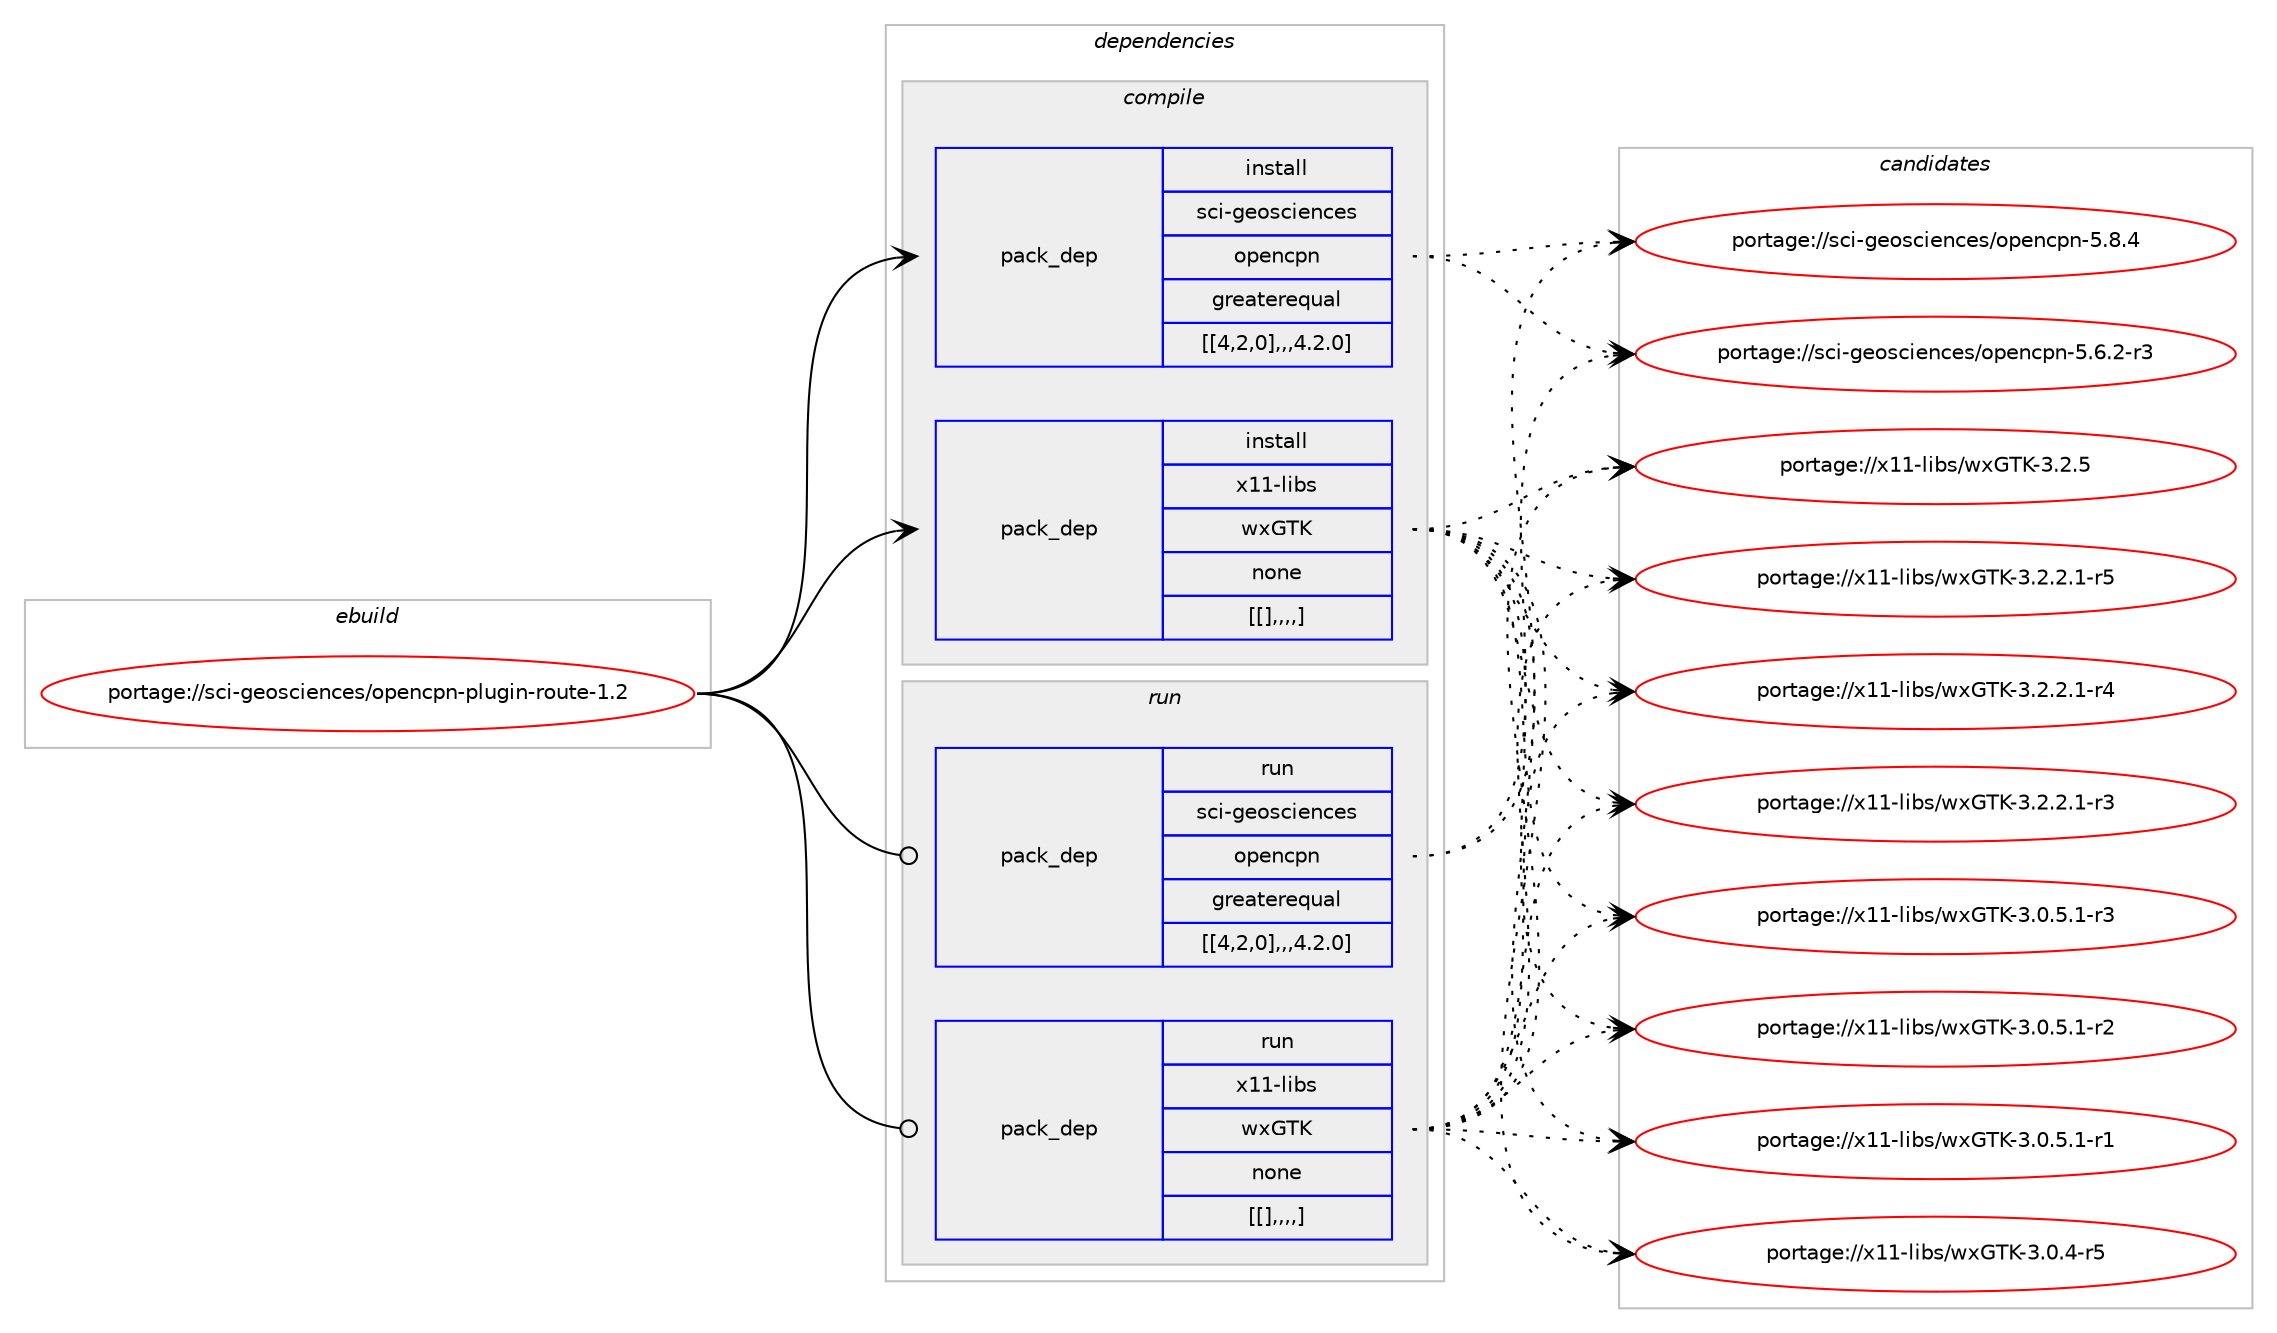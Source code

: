 digraph prolog {

# *************
# Graph options
# *************

newrank=true;
concentrate=true;
compound=true;
graph [rankdir=LR,fontname=Helvetica,fontsize=10,ranksep=1.5];#, ranksep=2.5, nodesep=0.2];
edge  [arrowhead=vee];
node  [fontname=Helvetica,fontsize=10];

# **********
# The ebuild
# **********

subgraph cluster_leftcol {
color=gray;
label=<<i>ebuild</i>>;
id [label="portage://sci-geosciences/opencpn-plugin-route-1.2", color=red, width=4, href="../sci-geosciences/opencpn-plugin-route-1.2.svg"];
}

# ****************
# The dependencies
# ****************

subgraph cluster_midcol {
color=gray;
label=<<i>dependencies</i>>;
subgraph cluster_compile {
fillcolor="#eeeeee";
style=filled;
label=<<i>compile</i>>;
subgraph pack301665 {
dependency413463 [label=<<TABLE BORDER="0" CELLBORDER="1" CELLSPACING="0" CELLPADDING="4" WIDTH="220"><TR><TD ROWSPAN="6" CELLPADDING="30">pack_dep</TD></TR><TR><TD WIDTH="110">install</TD></TR><TR><TD>sci-geosciences</TD></TR><TR><TD>opencpn</TD></TR><TR><TD>greaterequal</TD></TR><TR><TD>[[4,2,0],,,4.2.0]</TD></TR></TABLE>>, shape=none, color=blue];
}
id:e -> dependency413463:w [weight=20,style="solid",arrowhead="vee"];
subgraph pack301666 {
dependency413464 [label=<<TABLE BORDER="0" CELLBORDER="1" CELLSPACING="0" CELLPADDING="4" WIDTH="220"><TR><TD ROWSPAN="6" CELLPADDING="30">pack_dep</TD></TR><TR><TD WIDTH="110">install</TD></TR><TR><TD>x11-libs</TD></TR><TR><TD>wxGTK</TD></TR><TR><TD>none</TD></TR><TR><TD>[[],,,,]</TD></TR></TABLE>>, shape=none, color=blue];
}
id:e -> dependency413464:w [weight=20,style="solid",arrowhead="vee"];
}
subgraph cluster_compileandrun {
fillcolor="#eeeeee";
style=filled;
label=<<i>compile and run</i>>;
}
subgraph cluster_run {
fillcolor="#eeeeee";
style=filled;
label=<<i>run</i>>;
subgraph pack301667 {
dependency413465 [label=<<TABLE BORDER="0" CELLBORDER="1" CELLSPACING="0" CELLPADDING="4" WIDTH="220"><TR><TD ROWSPAN="6" CELLPADDING="30">pack_dep</TD></TR><TR><TD WIDTH="110">run</TD></TR><TR><TD>sci-geosciences</TD></TR><TR><TD>opencpn</TD></TR><TR><TD>greaterequal</TD></TR><TR><TD>[[4,2,0],,,4.2.0]</TD></TR></TABLE>>, shape=none, color=blue];
}
id:e -> dependency413465:w [weight=20,style="solid",arrowhead="odot"];
subgraph pack301668 {
dependency413466 [label=<<TABLE BORDER="0" CELLBORDER="1" CELLSPACING="0" CELLPADDING="4" WIDTH="220"><TR><TD ROWSPAN="6" CELLPADDING="30">pack_dep</TD></TR><TR><TD WIDTH="110">run</TD></TR><TR><TD>x11-libs</TD></TR><TR><TD>wxGTK</TD></TR><TR><TD>none</TD></TR><TR><TD>[[],,,,]</TD></TR></TABLE>>, shape=none, color=blue];
}
id:e -> dependency413466:w [weight=20,style="solid",arrowhead="odot"];
}
}

# **************
# The candidates
# **************

subgraph cluster_choices {
rank=same;
color=gray;
label=<<i>candidates</i>>;

subgraph choice301665 {
color=black;
nodesep=1;
choice115991054510310111111599105101110991011154711111210111099112110455346564652 [label="portage://sci-geosciences/opencpn-5.8.4", color=red, width=4,href="../sci-geosciences/opencpn-5.8.4.svg"];
choice1159910545103101111115991051011109910111547111112101110991121104553465446504511451 [label="portage://sci-geosciences/opencpn-5.6.2-r3", color=red, width=4,href="../sci-geosciences/opencpn-5.6.2-r3.svg"];
dependency413463:e -> choice115991054510310111111599105101110991011154711111210111099112110455346564652:w [style=dotted,weight="100"];
dependency413463:e -> choice1159910545103101111115991051011109910111547111112101110991121104553465446504511451:w [style=dotted,weight="100"];
}
subgraph choice301666 {
color=black;
nodesep=1;
choice1204949451081059811547119120718475455146504653 [label="portage://x11-libs/wxGTK-3.2.5", color=red, width=4,href="../x11-libs/wxGTK-3.2.5.svg"];
choice120494945108105981154711912071847545514650465046494511453 [label="portage://x11-libs/wxGTK-3.2.2.1-r5", color=red, width=4,href="../x11-libs/wxGTK-3.2.2.1-r5.svg"];
choice120494945108105981154711912071847545514650465046494511452 [label="portage://x11-libs/wxGTK-3.2.2.1-r4", color=red, width=4,href="../x11-libs/wxGTK-3.2.2.1-r4.svg"];
choice120494945108105981154711912071847545514650465046494511451 [label="portage://x11-libs/wxGTK-3.2.2.1-r3", color=red, width=4,href="../x11-libs/wxGTK-3.2.2.1-r3.svg"];
choice120494945108105981154711912071847545514648465346494511451 [label="portage://x11-libs/wxGTK-3.0.5.1-r3", color=red, width=4,href="../x11-libs/wxGTK-3.0.5.1-r3.svg"];
choice120494945108105981154711912071847545514648465346494511450 [label="portage://x11-libs/wxGTK-3.0.5.1-r2", color=red, width=4,href="../x11-libs/wxGTK-3.0.5.1-r2.svg"];
choice120494945108105981154711912071847545514648465346494511449 [label="portage://x11-libs/wxGTK-3.0.5.1-r1", color=red, width=4,href="../x11-libs/wxGTK-3.0.5.1-r1.svg"];
choice12049494510810598115471191207184754551464846524511453 [label="portage://x11-libs/wxGTK-3.0.4-r5", color=red, width=4,href="../x11-libs/wxGTK-3.0.4-r5.svg"];
dependency413464:e -> choice1204949451081059811547119120718475455146504653:w [style=dotted,weight="100"];
dependency413464:e -> choice120494945108105981154711912071847545514650465046494511453:w [style=dotted,weight="100"];
dependency413464:e -> choice120494945108105981154711912071847545514650465046494511452:w [style=dotted,weight="100"];
dependency413464:e -> choice120494945108105981154711912071847545514650465046494511451:w [style=dotted,weight="100"];
dependency413464:e -> choice120494945108105981154711912071847545514648465346494511451:w [style=dotted,weight="100"];
dependency413464:e -> choice120494945108105981154711912071847545514648465346494511450:w [style=dotted,weight="100"];
dependency413464:e -> choice120494945108105981154711912071847545514648465346494511449:w [style=dotted,weight="100"];
dependency413464:e -> choice12049494510810598115471191207184754551464846524511453:w [style=dotted,weight="100"];
}
subgraph choice301667 {
color=black;
nodesep=1;
choice115991054510310111111599105101110991011154711111210111099112110455346564652 [label="portage://sci-geosciences/opencpn-5.8.4", color=red, width=4,href="../sci-geosciences/opencpn-5.8.4.svg"];
choice1159910545103101111115991051011109910111547111112101110991121104553465446504511451 [label="portage://sci-geosciences/opencpn-5.6.2-r3", color=red, width=4,href="../sci-geosciences/opencpn-5.6.2-r3.svg"];
dependency413465:e -> choice115991054510310111111599105101110991011154711111210111099112110455346564652:w [style=dotted,weight="100"];
dependency413465:e -> choice1159910545103101111115991051011109910111547111112101110991121104553465446504511451:w [style=dotted,weight="100"];
}
subgraph choice301668 {
color=black;
nodesep=1;
choice1204949451081059811547119120718475455146504653 [label="portage://x11-libs/wxGTK-3.2.5", color=red, width=4,href="../x11-libs/wxGTK-3.2.5.svg"];
choice120494945108105981154711912071847545514650465046494511453 [label="portage://x11-libs/wxGTK-3.2.2.1-r5", color=red, width=4,href="../x11-libs/wxGTK-3.2.2.1-r5.svg"];
choice120494945108105981154711912071847545514650465046494511452 [label="portage://x11-libs/wxGTK-3.2.2.1-r4", color=red, width=4,href="../x11-libs/wxGTK-3.2.2.1-r4.svg"];
choice120494945108105981154711912071847545514650465046494511451 [label="portage://x11-libs/wxGTK-3.2.2.1-r3", color=red, width=4,href="../x11-libs/wxGTK-3.2.2.1-r3.svg"];
choice120494945108105981154711912071847545514648465346494511451 [label="portage://x11-libs/wxGTK-3.0.5.1-r3", color=red, width=4,href="../x11-libs/wxGTK-3.0.5.1-r3.svg"];
choice120494945108105981154711912071847545514648465346494511450 [label="portage://x11-libs/wxGTK-3.0.5.1-r2", color=red, width=4,href="../x11-libs/wxGTK-3.0.5.1-r2.svg"];
choice120494945108105981154711912071847545514648465346494511449 [label="portage://x11-libs/wxGTK-3.0.5.1-r1", color=red, width=4,href="../x11-libs/wxGTK-3.0.5.1-r1.svg"];
choice12049494510810598115471191207184754551464846524511453 [label="portage://x11-libs/wxGTK-3.0.4-r5", color=red, width=4,href="../x11-libs/wxGTK-3.0.4-r5.svg"];
dependency413466:e -> choice1204949451081059811547119120718475455146504653:w [style=dotted,weight="100"];
dependency413466:e -> choice120494945108105981154711912071847545514650465046494511453:w [style=dotted,weight="100"];
dependency413466:e -> choice120494945108105981154711912071847545514650465046494511452:w [style=dotted,weight="100"];
dependency413466:e -> choice120494945108105981154711912071847545514650465046494511451:w [style=dotted,weight="100"];
dependency413466:e -> choice120494945108105981154711912071847545514648465346494511451:w [style=dotted,weight="100"];
dependency413466:e -> choice120494945108105981154711912071847545514648465346494511450:w [style=dotted,weight="100"];
dependency413466:e -> choice120494945108105981154711912071847545514648465346494511449:w [style=dotted,weight="100"];
dependency413466:e -> choice12049494510810598115471191207184754551464846524511453:w [style=dotted,weight="100"];
}
}

}
